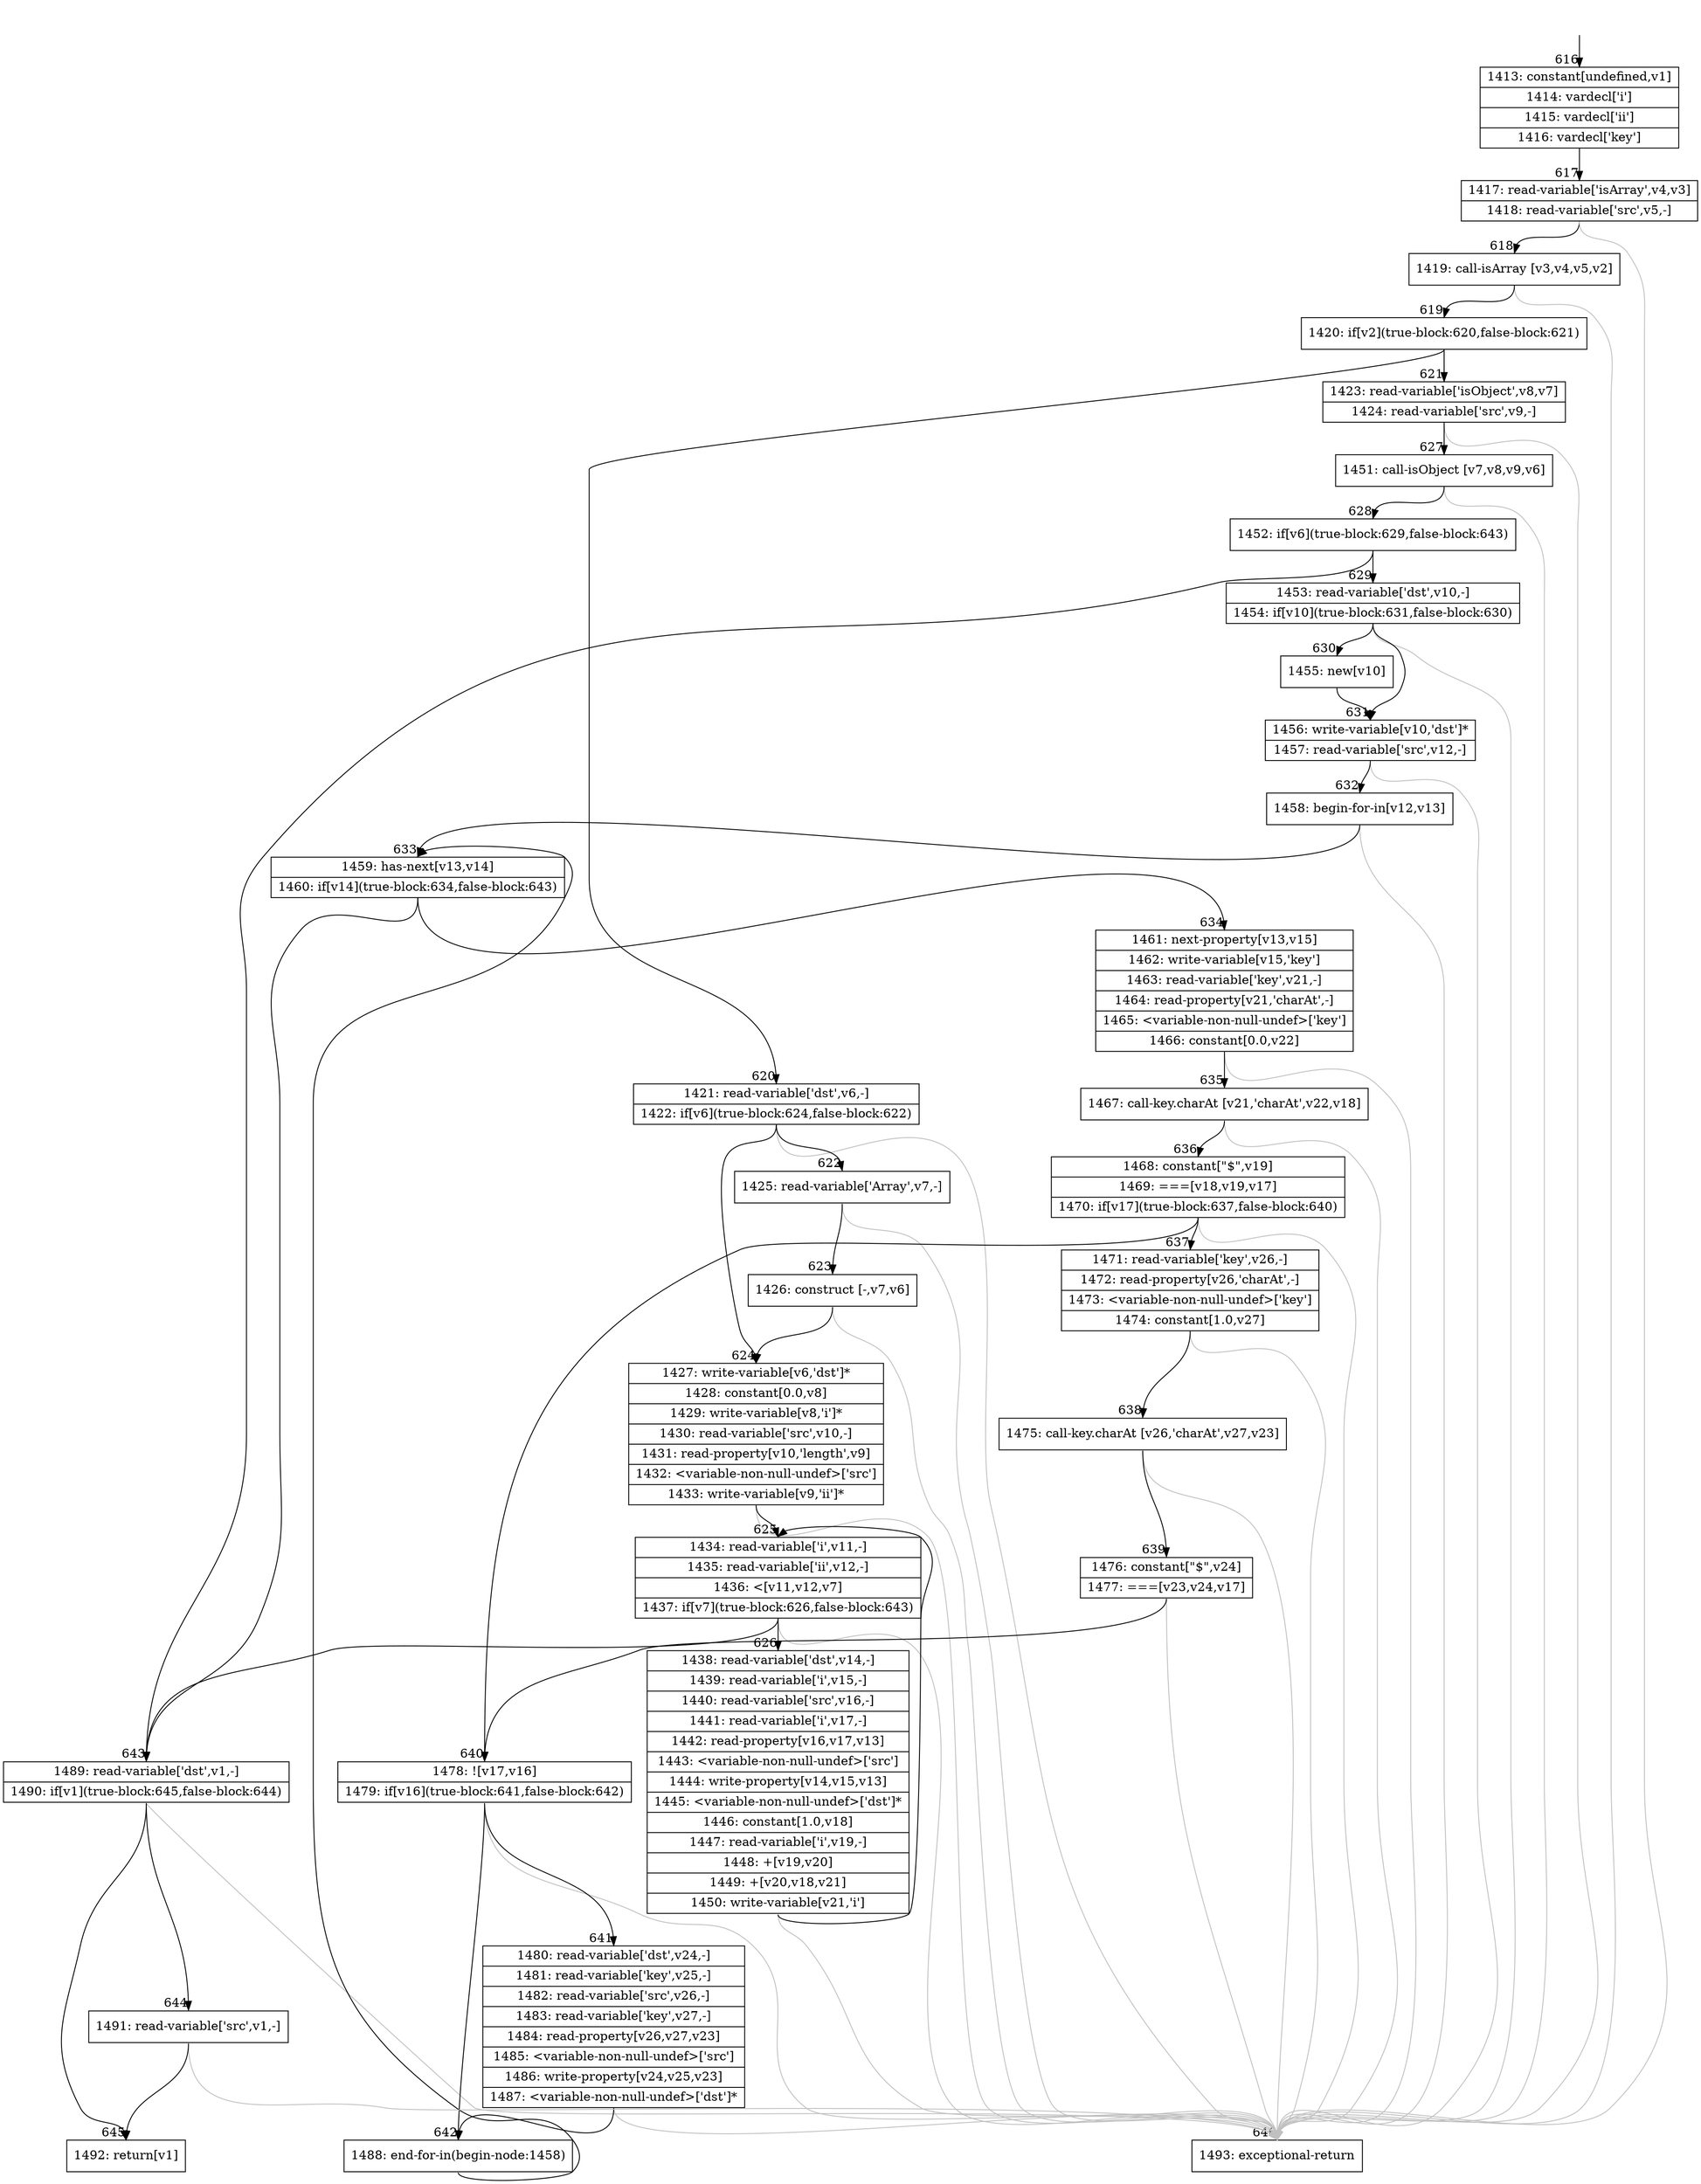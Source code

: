 digraph {
rankdir="TD"
BB_entry54[shape=none,label=""];
BB_entry54 -> BB616 [tailport=s, headport=n, headlabel="    616"]
BB616 [shape=record label="{1413: constant[undefined,v1]|1414: vardecl['i']|1415: vardecl['ii']|1416: vardecl['key']}" ] 
BB616 -> BB617 [tailport=s, headport=n, headlabel="      617"]
BB617 [shape=record label="{1417: read-variable['isArray',v4,v3]|1418: read-variable['src',v5,-]}" ] 
BB617 -> BB618 [tailport=s, headport=n, headlabel="      618"]
BB617 -> BB646 [tailport=s, headport=n, color=gray, headlabel="      646"]
BB618 [shape=record label="{1419: call-isArray [v3,v4,v5,v2]}" ] 
BB618 -> BB619 [tailport=s, headport=n, headlabel="      619"]
BB618 -> BB646 [tailport=s, headport=n, color=gray]
BB619 [shape=record label="{1420: if[v2](true-block:620,false-block:621)}" ] 
BB619 -> BB620 [tailport=s, headport=n, headlabel="      620"]
BB619 -> BB621 [tailport=s, headport=n, headlabel="      621"]
BB620 [shape=record label="{1421: read-variable['dst',v6,-]|1422: if[v6](true-block:624,false-block:622)}" ] 
BB620 -> BB624 [tailport=s, headport=n, headlabel="      624"]
BB620 -> BB622 [tailport=s, headport=n, headlabel="      622"]
BB620 -> BB646 [tailport=s, headport=n, color=gray]
BB621 [shape=record label="{1423: read-variable['isObject',v8,v7]|1424: read-variable['src',v9,-]}" ] 
BB621 -> BB627 [tailport=s, headport=n, headlabel="      627"]
BB621 -> BB646 [tailport=s, headport=n, color=gray]
BB622 [shape=record label="{1425: read-variable['Array',v7,-]}" ] 
BB622 -> BB623 [tailport=s, headport=n, headlabel="      623"]
BB622 -> BB646 [tailport=s, headport=n, color=gray]
BB623 [shape=record label="{1426: construct [-,v7,v6]}" ] 
BB623 -> BB624 [tailport=s, headport=n]
BB623 -> BB646 [tailport=s, headport=n, color=gray]
BB624 [shape=record label="{1427: write-variable[v6,'dst']*|1428: constant[0.0,v8]|1429: write-variable[v8,'i']*|1430: read-variable['src',v10,-]|1431: read-property[v10,'length',v9]|1432: \<variable-non-null-undef\>['src']|1433: write-variable[v9,'ii']*}" ] 
BB624 -> BB625 [tailport=s, headport=n, headlabel="      625"]
BB624 -> BB646 [tailport=s, headport=n, color=gray]
BB625 [shape=record label="{1434: read-variable['i',v11,-]|1435: read-variable['ii',v12,-]|1436: \<[v11,v12,v7]|1437: if[v7](true-block:626,false-block:643)}" ] 
BB625 -> BB626 [tailport=s, headport=n, headlabel="      626"]
BB625 -> BB643 [tailport=s, headport=n, headlabel="      643"]
BB625 -> BB646 [tailport=s, headport=n, color=gray]
BB626 [shape=record label="{1438: read-variable['dst',v14,-]|1439: read-variable['i',v15,-]|1440: read-variable['src',v16,-]|1441: read-variable['i',v17,-]|1442: read-property[v16,v17,v13]|1443: \<variable-non-null-undef\>['src']|1444: write-property[v14,v15,v13]|1445: \<variable-non-null-undef\>['dst']*|1446: constant[1.0,v18]|1447: read-variable['i',v19,-]|1448: +[v19,v20]|1449: +[v20,v18,v21]|1450: write-variable[v21,'i']}" ] 
BB626 -> BB625 [tailport=s, headport=n]
BB626 -> BB646 [tailport=s, headport=n, color=gray]
BB627 [shape=record label="{1451: call-isObject [v7,v8,v9,v6]}" ] 
BB627 -> BB628 [tailport=s, headport=n, headlabel="      628"]
BB627 -> BB646 [tailport=s, headport=n, color=gray]
BB628 [shape=record label="{1452: if[v6](true-block:629,false-block:643)}" ] 
BB628 -> BB629 [tailport=s, headport=n, headlabel="      629"]
BB628 -> BB643 [tailport=s, headport=n]
BB629 [shape=record label="{1453: read-variable['dst',v10,-]|1454: if[v10](true-block:631,false-block:630)}" ] 
BB629 -> BB631 [tailport=s, headport=n, headlabel="      631"]
BB629 -> BB630 [tailport=s, headport=n, headlabel="      630"]
BB629 -> BB646 [tailport=s, headport=n, color=gray]
BB630 [shape=record label="{1455: new[v10]}" ] 
BB630 -> BB631 [tailport=s, headport=n]
BB631 [shape=record label="{1456: write-variable[v10,'dst']*|1457: read-variable['src',v12,-]}" ] 
BB631 -> BB632 [tailport=s, headport=n, headlabel="      632"]
BB631 -> BB646 [tailport=s, headport=n, color=gray]
BB632 [shape=record label="{1458: begin-for-in[v12,v13]}" ] 
BB632 -> BB633 [tailport=s, headport=n, headlabel="      633"]
BB632 -> BB646 [tailport=s, headport=n, color=gray]
BB633 [shape=record label="{1459: has-next[v13,v14]|1460: if[v14](true-block:634,false-block:643)}" ] 
BB633 -> BB634 [tailport=s, headport=n, headlabel="      634"]
BB633 -> BB643 [tailport=s, headport=n]
BB634 [shape=record label="{1461: next-property[v13,v15]|1462: write-variable[v15,'key']|1463: read-variable['key',v21,-]|1464: read-property[v21,'charAt',-]|1465: \<variable-non-null-undef\>['key']|1466: constant[0.0,v22]}" ] 
BB634 -> BB635 [tailport=s, headport=n, headlabel="      635"]
BB634 -> BB646 [tailport=s, headport=n, color=gray]
BB635 [shape=record label="{1467: call-key.charAt [v21,'charAt',v22,v18]}" ] 
BB635 -> BB636 [tailport=s, headport=n, headlabel="      636"]
BB635 -> BB646 [tailport=s, headport=n, color=gray]
BB636 [shape=record label="{1468: constant[\"$\",v19]|1469: ===[v18,v19,v17]|1470: if[v17](true-block:637,false-block:640)}" ] 
BB636 -> BB640 [tailport=s, headport=n, headlabel="      640"]
BB636 -> BB637 [tailport=s, headport=n, headlabel="      637"]
BB636 -> BB646 [tailport=s, headport=n, color=gray]
BB637 [shape=record label="{1471: read-variable['key',v26,-]|1472: read-property[v26,'charAt',-]|1473: \<variable-non-null-undef\>['key']|1474: constant[1.0,v27]}" ] 
BB637 -> BB638 [tailport=s, headport=n, headlabel="      638"]
BB637 -> BB646 [tailport=s, headport=n, color=gray]
BB638 [shape=record label="{1475: call-key.charAt [v26,'charAt',v27,v23]}" ] 
BB638 -> BB639 [tailport=s, headport=n, headlabel="      639"]
BB638 -> BB646 [tailport=s, headport=n, color=gray]
BB639 [shape=record label="{1476: constant[\"$\",v24]|1477: ===[v23,v24,v17]}" ] 
BB639 -> BB640 [tailport=s, headport=n]
BB639 -> BB646 [tailport=s, headport=n, color=gray]
BB640 [shape=record label="{1478: ![v17,v16]|1479: if[v16](true-block:641,false-block:642)}" ] 
BB640 -> BB641 [tailport=s, headport=n, headlabel="      641"]
BB640 -> BB642 [tailport=s, headport=n, headlabel="      642"]
BB640 -> BB646 [tailport=s, headport=n, color=gray]
BB641 [shape=record label="{1480: read-variable['dst',v24,-]|1481: read-variable['key',v25,-]|1482: read-variable['src',v26,-]|1483: read-variable['key',v27,-]|1484: read-property[v26,v27,v23]|1485: \<variable-non-null-undef\>['src']|1486: write-property[v24,v25,v23]|1487: \<variable-non-null-undef\>['dst']*}" ] 
BB641 -> BB642 [tailport=s, headport=n]
BB641 -> BB646 [tailport=s, headport=n, color=gray]
BB642 [shape=record label="{1488: end-for-in(begin-node:1458)}" ] 
BB642 -> BB633 [tailport=s, headport=n]
BB643 [shape=record label="{1489: read-variable['dst',v1,-]|1490: if[v1](true-block:645,false-block:644)}" ] 
BB643 -> BB645 [tailport=s, headport=n, headlabel="      645"]
BB643 -> BB644 [tailport=s, headport=n, headlabel="      644"]
BB643 -> BB646 [tailport=s, headport=n, color=gray]
BB644 [shape=record label="{1491: read-variable['src',v1,-]}" ] 
BB644 -> BB645 [tailport=s, headport=n]
BB644 -> BB646 [tailport=s, headport=n, color=gray]
BB645 [shape=record label="{1492: return[v1]}" ] 
BB646 [shape=record label="{1493: exceptional-return}" ] 
//#$~ 980
}

